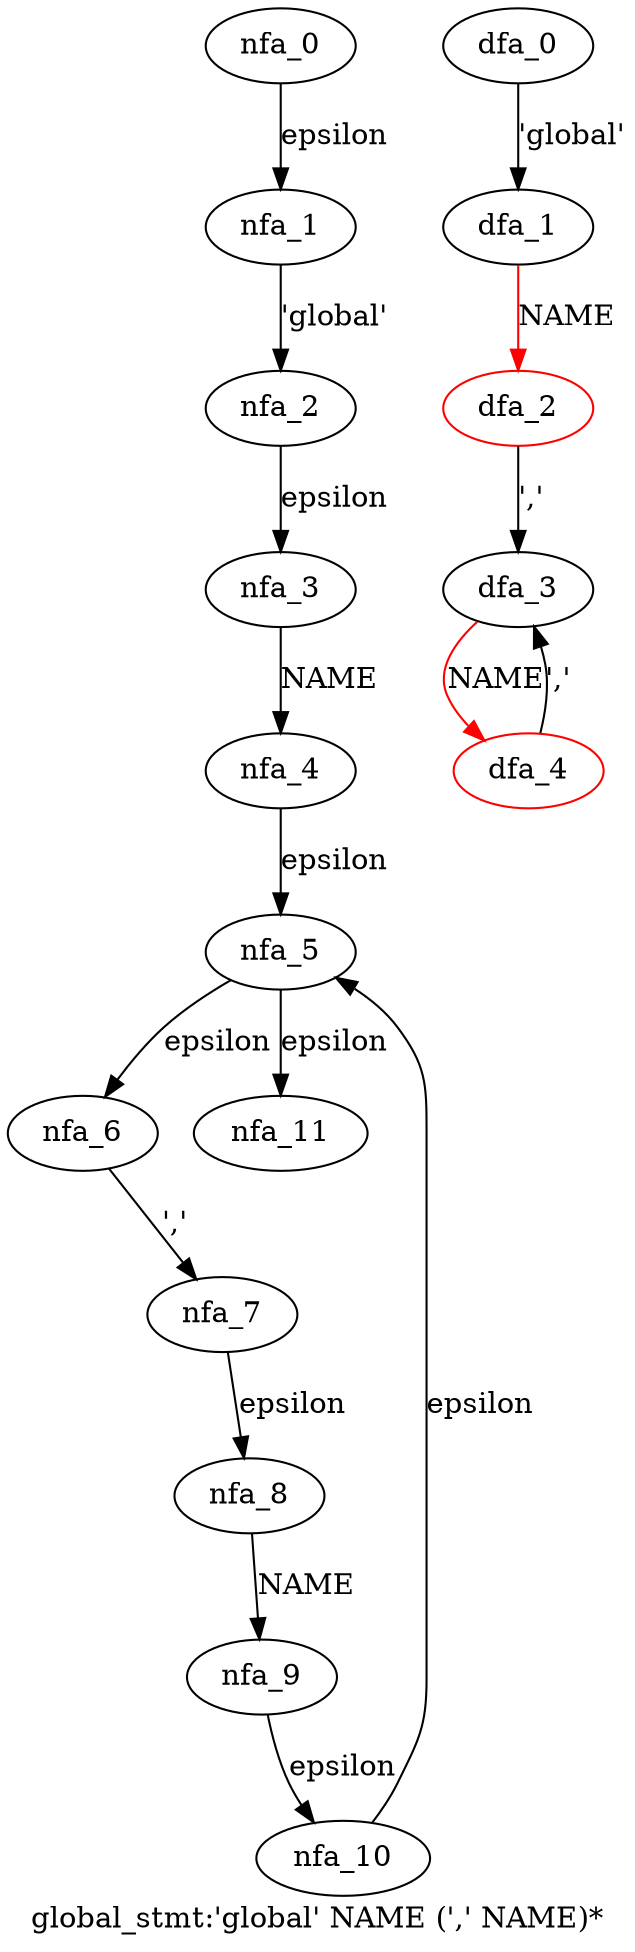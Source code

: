 digraph global_stmt {
 graph[label="global_stmt:'global' NAME (',' NAME)*"]
 subgraph global_stmt_nfa {
  nfa_0->nfa_1[label="epsilon"]
  nfa_1->nfa_2[label="'global'"]
  nfa_2->nfa_3[label="epsilon"]
  nfa_3->nfa_4[label="NAME"]
  nfa_4->nfa_5[label="epsilon"]
  nfa_5->nfa_6[label="epsilon"]
  nfa_6->nfa_7[label="','"]
  nfa_7->nfa_8[label="epsilon"]
  nfa_8->nfa_9[label="NAME"]
  nfa_9->nfa_10[label="epsilon"]
  nfa_10->nfa_5[label="epsilon"]
  nfa_5->nfa_11[label="epsilon"]
  }
 subgraph global_stmt_dfa {
  dfa_0->dfa_1[label="'global'"]
  dfa_1->dfa_2[label="NAME",color=red]
  dfa_2->dfa_3[label="','"]
  dfa_3->dfa_4[label="NAME",color=red]
  dfa_4->dfa_3[label="','"]
  dfa_2[color=red]
  dfa_4[color=red]
  }
}
